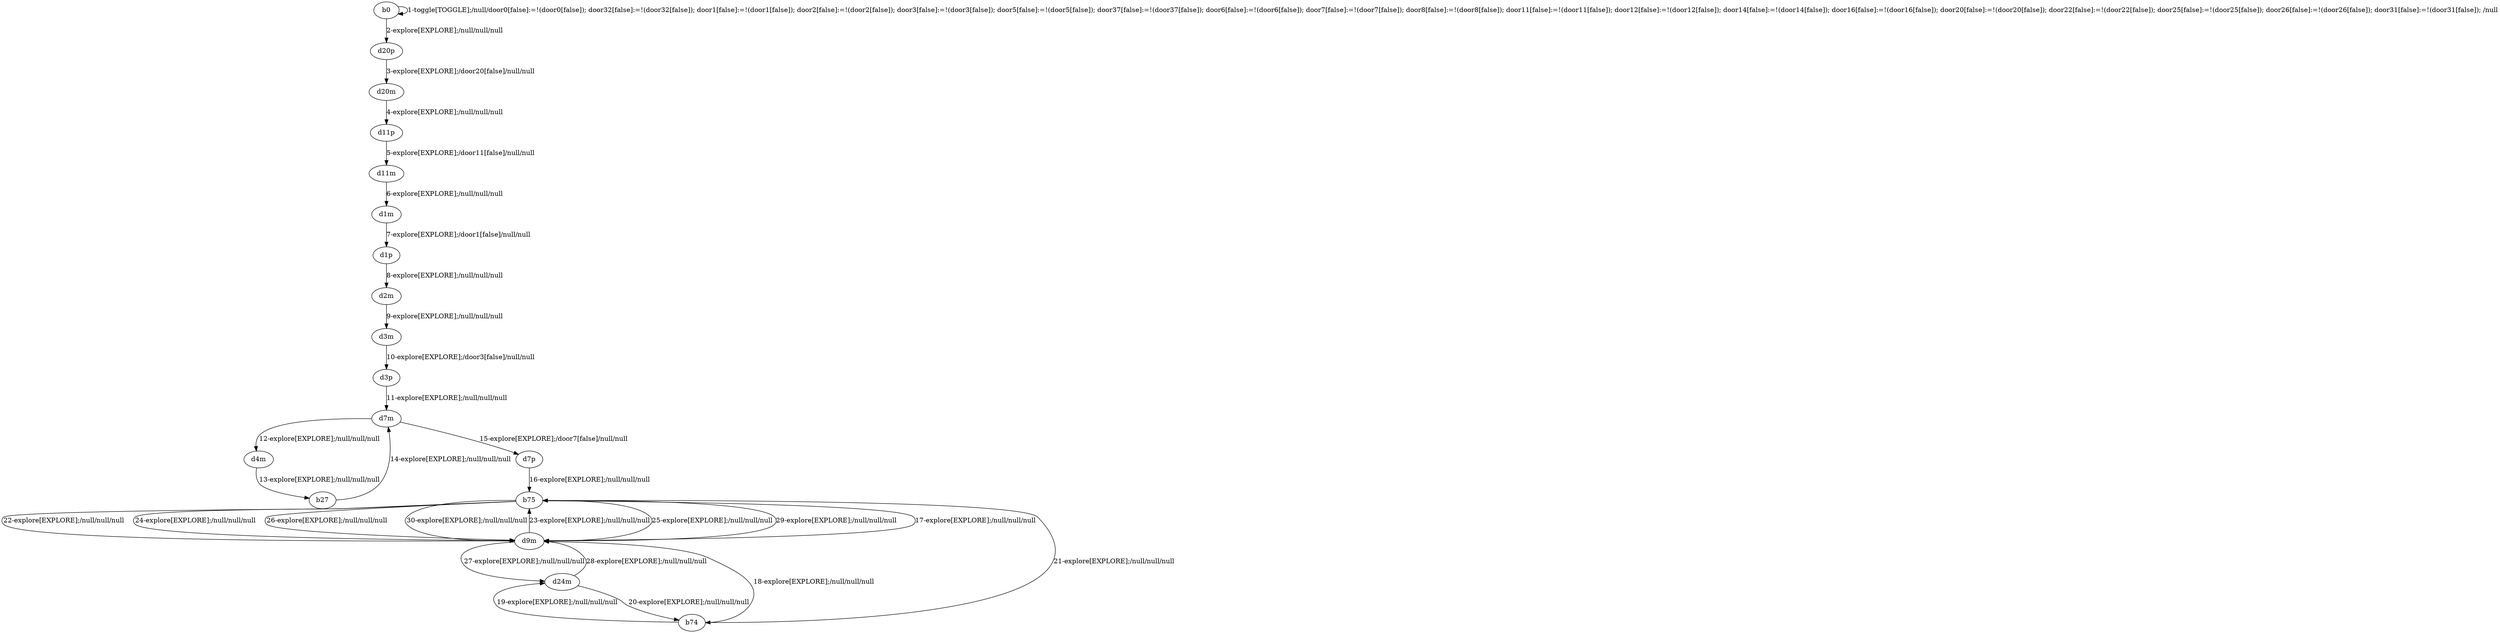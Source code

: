 # Total number of goals covered by this test: 2
# b74 --> b75
# d24m --> b74

digraph g {
"b0" -> "b0" [label = "1-toggle[TOGGLE];/null/door0[false]:=!(door0[false]); door32[false]:=!(door32[false]); door1[false]:=!(door1[false]); door2[false]:=!(door2[false]); door3[false]:=!(door3[false]); door5[false]:=!(door5[false]); door37[false]:=!(door37[false]); door6[false]:=!(door6[false]); door7[false]:=!(door7[false]); door8[false]:=!(door8[false]); door11[false]:=!(door11[false]); door12[false]:=!(door12[false]); door14[false]:=!(door14[false]); door16[false]:=!(door16[false]); door20[false]:=!(door20[false]); door22[false]:=!(door22[false]); door25[false]:=!(door25[false]); door26[false]:=!(door26[false]); door31[false]:=!(door31[false]); /null"];
"b0" -> "d20p" [label = "2-explore[EXPLORE];/null/null/null"];
"d20p" -> "d20m" [label = "3-explore[EXPLORE];/door20[false]/null/null"];
"d20m" -> "d11p" [label = "4-explore[EXPLORE];/null/null/null"];
"d11p" -> "d11m" [label = "5-explore[EXPLORE];/door11[false]/null/null"];
"d11m" -> "d1m" [label = "6-explore[EXPLORE];/null/null/null"];
"d1m" -> "d1p" [label = "7-explore[EXPLORE];/door1[false]/null/null"];
"d1p" -> "d2m" [label = "8-explore[EXPLORE];/null/null/null"];
"d2m" -> "d3m" [label = "9-explore[EXPLORE];/null/null/null"];
"d3m" -> "d3p" [label = "10-explore[EXPLORE];/door3[false]/null/null"];
"d3p" -> "d7m" [label = "11-explore[EXPLORE];/null/null/null"];
"d7m" -> "d4m" [label = "12-explore[EXPLORE];/null/null/null"];
"d4m" -> "b27" [label = "13-explore[EXPLORE];/null/null/null"];
"b27" -> "d7m" [label = "14-explore[EXPLORE];/null/null/null"];
"d7m" -> "d7p" [label = "15-explore[EXPLORE];/door7[false]/null/null"];
"d7p" -> "b75" [label = "16-explore[EXPLORE];/null/null/null"];
"b75" -> "d9m" [label = "17-explore[EXPLORE];/null/null/null"];
"d9m" -> "b74" [label = "18-explore[EXPLORE];/null/null/null"];
"b74" -> "d24m" [label = "19-explore[EXPLORE];/null/null/null"];
"d24m" -> "b74" [label = "20-explore[EXPLORE];/null/null/null"];
"b74" -> "b75" [label = "21-explore[EXPLORE];/null/null/null"];
"b75" -> "d9m" [label = "22-explore[EXPLORE];/null/null/null"];
"d9m" -> "b75" [label = "23-explore[EXPLORE];/null/null/null"];
"b75" -> "d9m" [label = "24-explore[EXPLORE];/null/null/null"];
"d9m" -> "b75" [label = "25-explore[EXPLORE];/null/null/null"];
"b75" -> "d9m" [label = "26-explore[EXPLORE];/null/null/null"];
"d9m" -> "d24m" [label = "27-explore[EXPLORE];/null/null/null"];
"d24m" -> "d9m" [label = "28-explore[EXPLORE];/null/null/null"];
"d9m" -> "b75" [label = "29-explore[EXPLORE];/null/null/null"];
"b75" -> "d9m" [label = "30-explore[EXPLORE];/null/null/null"];
}